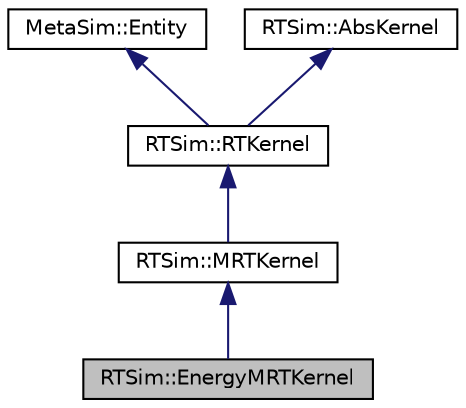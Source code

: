 digraph "RTSim::EnergyMRTKernel"
{
  edge [fontname="Helvetica",fontsize="10",labelfontname="Helvetica",labelfontsize="10"];
  node [fontname="Helvetica",fontsize="10",shape=record];
  Node0 [label="RTSim::EnergyMRTKernel",height=0.2,width=0.4,color="black", fillcolor="grey75", style="filled", fontcolor="black"];
  Node1 -> Node0 [dir="back",color="midnightblue",fontsize="10",style="solid",fontname="Helvetica"];
  Node1 [label="RTSim::MRTKernel",height=0.2,width=0.4,color="black", fillcolor="white", style="filled",URL="$classRTSim_1_1MRTKernel.html"];
  Node2 -> Node1 [dir="back",color="midnightblue",fontsize="10",style="solid",fontname="Helvetica"];
  Node2 [label="RTSim::RTKernel",height=0.2,width=0.4,color="black", fillcolor="white", style="filled",URL="$classRTSim_1_1RTKernel.html"];
  Node3 -> Node2 [dir="back",color="midnightblue",fontsize="10",style="solid",fontname="Helvetica"];
  Node3 [label="MetaSim::Entity",height=0.2,width=0.4,color="black", fillcolor="white", style="filled",URL="$classMetaSim_1_1Entity.html"];
  Node4 -> Node2 [dir="back",color="midnightblue",fontsize="10",style="solid",fontname="Helvetica"];
  Node4 [label="RTSim::AbsKernel",height=0.2,width=0.4,color="black", fillcolor="white", style="filled",URL="$classRTSim_1_1AbsKernel.html"];
}
